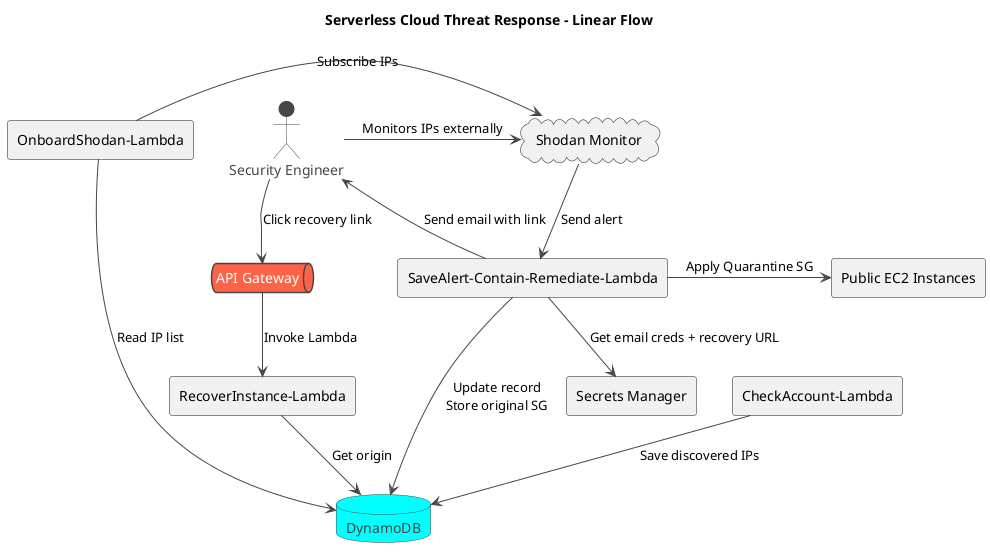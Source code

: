 @startuml
!theme vibrant
title Serverless Cloud Threat Response - Linear Flow

actor "Security Engineer" as User
cloud "Shodan Monitor" as Shodan
database "DynamoDB" as DynamoDB
rectangle "Secrets Manager" as Secrets
queue "API Gateway" as APIGateway
rectangle "Public EC2 Instances" as EC2

rectangle "CheckAccount-Lambda" as CheckAccount
rectangle "OnboardShodan-Lambda" as OnboardShodan
rectangle "SaveAlert-Contain-Remediate-Lambda" as SaveAlert
rectangle "RecoverInstance-Lambda" as RecoverInstance



User -right-> Shodan : Monitors IPs externally

CheckAccount -down-> DynamoDB : Save discovered IPs
OnboardShodan -down-> DynamoDB : Read IP list
OnboardShodan -right-> Shodan : Subscribe IPs

Shodan -down-> SaveAlert : Send alert

SaveAlert -down-> DynamoDB : Update record\nStore original SG
SaveAlert -right-> EC2 : Apply Quarantine SG
SaveAlert -down-> Secrets : Get email creds + recovery URL
SaveAlert -down-> User : Send email with link

User -down-> APIGateway : Click recovery link
APIGateway -down-> RecoverInstance : Invoke Lambda
RecoverInstance -down-> DynamoDB : Get origin
@enduml
